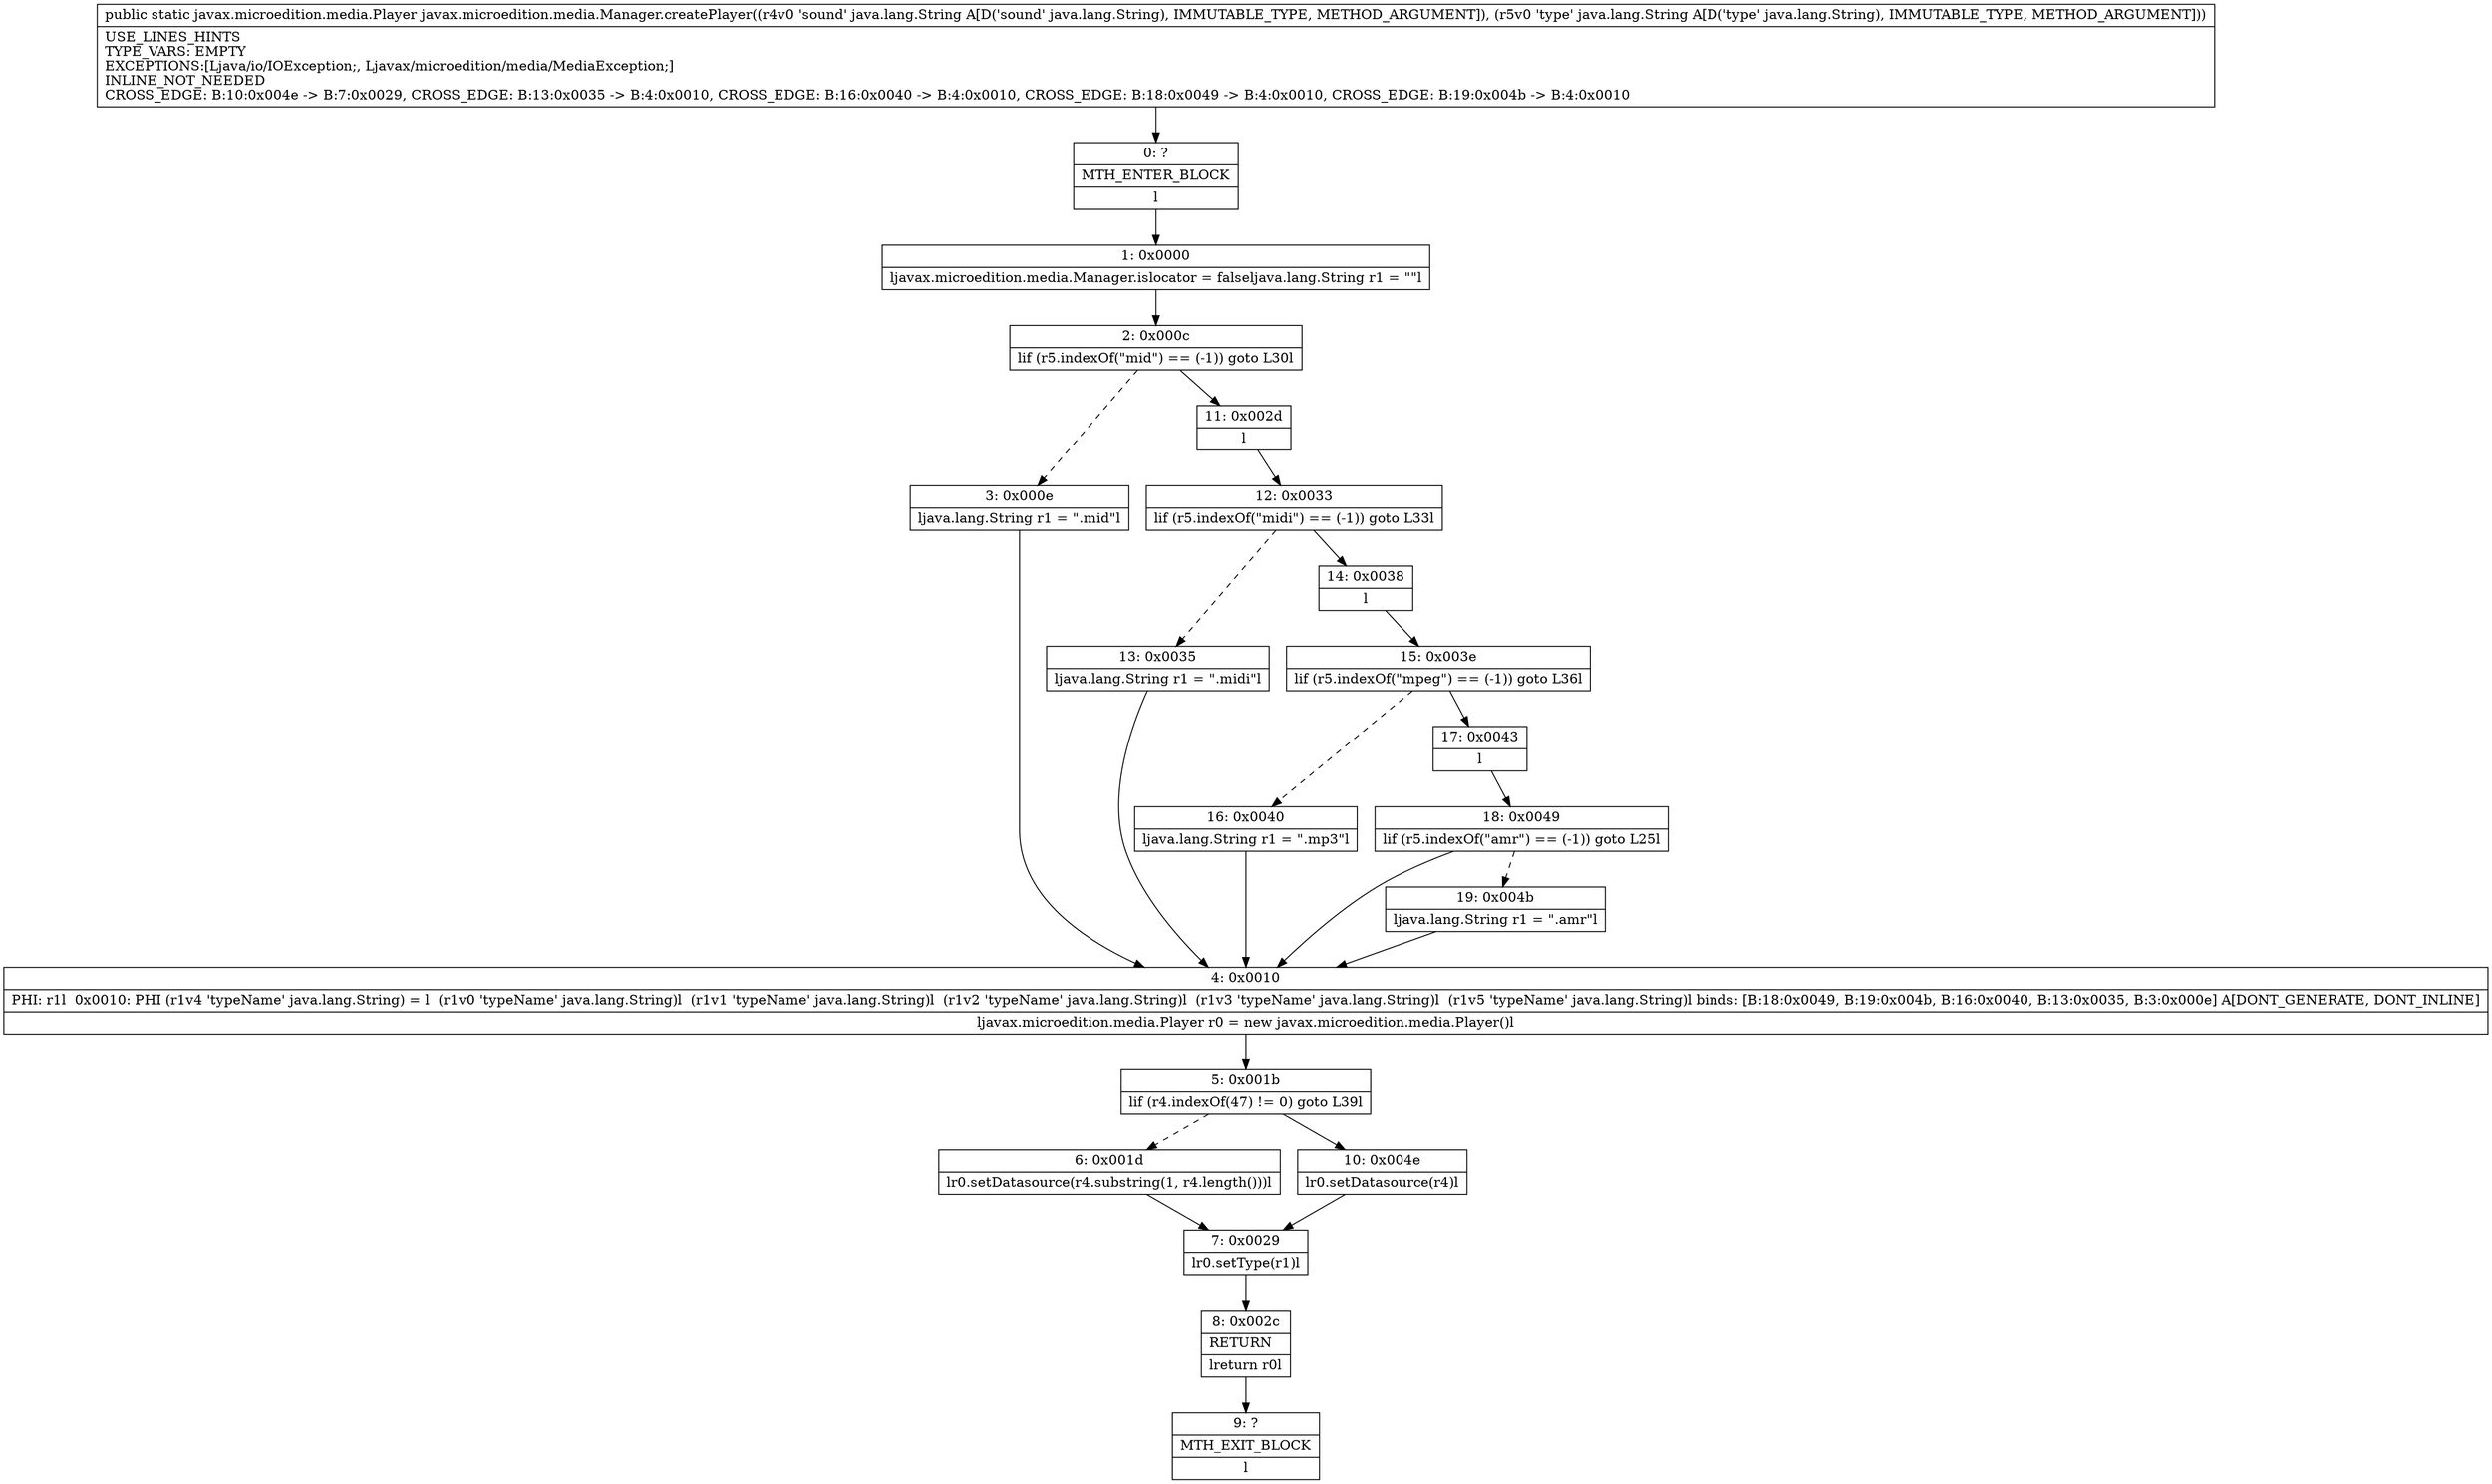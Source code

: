 digraph "CFG forjavax.microedition.media.Manager.createPlayer(Ljava\/lang\/String;Ljava\/lang\/String;)Ljavax\/microedition\/media\/Player;" {
Node_0 [shape=record,label="{0\:\ ?|MTH_ENTER_BLOCK\l|l}"];
Node_1 [shape=record,label="{1\:\ 0x0000|ljavax.microedition.media.Manager.islocator = falseljava.lang.String r1 = \"\"l}"];
Node_2 [shape=record,label="{2\:\ 0x000c|lif (r5.indexOf(\"mid\") == (\-1)) goto L30l}"];
Node_3 [shape=record,label="{3\:\ 0x000e|ljava.lang.String r1 = \".mid\"l}"];
Node_4 [shape=record,label="{4\:\ 0x0010|PHI: r1l  0x0010: PHI (r1v4 'typeName' java.lang.String) = l  (r1v0 'typeName' java.lang.String)l  (r1v1 'typeName' java.lang.String)l  (r1v2 'typeName' java.lang.String)l  (r1v3 'typeName' java.lang.String)l  (r1v5 'typeName' java.lang.String)l binds: [B:18:0x0049, B:19:0x004b, B:16:0x0040, B:13:0x0035, B:3:0x000e] A[DONT_GENERATE, DONT_INLINE]\l|ljavax.microedition.media.Player r0 = new javax.microedition.media.Player()l}"];
Node_5 [shape=record,label="{5\:\ 0x001b|lif (r4.indexOf(47) != 0) goto L39l}"];
Node_6 [shape=record,label="{6\:\ 0x001d|lr0.setDatasource(r4.substring(1, r4.length()))l}"];
Node_7 [shape=record,label="{7\:\ 0x0029|lr0.setType(r1)l}"];
Node_8 [shape=record,label="{8\:\ 0x002c|RETURN\l|lreturn r0l}"];
Node_9 [shape=record,label="{9\:\ ?|MTH_EXIT_BLOCK\l|l}"];
Node_10 [shape=record,label="{10\:\ 0x004e|lr0.setDatasource(r4)l}"];
Node_11 [shape=record,label="{11\:\ 0x002d|l}"];
Node_12 [shape=record,label="{12\:\ 0x0033|lif (r5.indexOf(\"midi\") == (\-1)) goto L33l}"];
Node_13 [shape=record,label="{13\:\ 0x0035|ljava.lang.String r1 = \".midi\"l}"];
Node_14 [shape=record,label="{14\:\ 0x0038|l}"];
Node_15 [shape=record,label="{15\:\ 0x003e|lif (r5.indexOf(\"mpeg\") == (\-1)) goto L36l}"];
Node_16 [shape=record,label="{16\:\ 0x0040|ljava.lang.String r1 = \".mp3\"l}"];
Node_17 [shape=record,label="{17\:\ 0x0043|l}"];
Node_18 [shape=record,label="{18\:\ 0x0049|lif (r5.indexOf(\"amr\") == (\-1)) goto L25l}"];
Node_19 [shape=record,label="{19\:\ 0x004b|ljava.lang.String r1 = \".amr\"l}"];
MethodNode[shape=record,label="{public static javax.microedition.media.Player javax.microedition.media.Manager.createPlayer((r4v0 'sound' java.lang.String A[D('sound' java.lang.String), IMMUTABLE_TYPE, METHOD_ARGUMENT]), (r5v0 'type' java.lang.String A[D('type' java.lang.String), IMMUTABLE_TYPE, METHOD_ARGUMENT]))  | USE_LINES_HINTS\lTYPE_VARS: EMPTY\lEXCEPTIONS:[Ljava\/io\/IOException;, Ljavax\/microedition\/media\/MediaException;]\lINLINE_NOT_NEEDED\lCROSS_EDGE: B:10:0x004e \-\> B:7:0x0029, CROSS_EDGE: B:13:0x0035 \-\> B:4:0x0010, CROSS_EDGE: B:16:0x0040 \-\> B:4:0x0010, CROSS_EDGE: B:18:0x0049 \-\> B:4:0x0010, CROSS_EDGE: B:19:0x004b \-\> B:4:0x0010\l}"];
MethodNode -> Node_0;
Node_0 -> Node_1;
Node_1 -> Node_2;
Node_2 -> Node_3[style=dashed];
Node_2 -> Node_11;
Node_3 -> Node_4;
Node_4 -> Node_5;
Node_5 -> Node_6[style=dashed];
Node_5 -> Node_10;
Node_6 -> Node_7;
Node_7 -> Node_8;
Node_8 -> Node_9;
Node_10 -> Node_7;
Node_11 -> Node_12;
Node_12 -> Node_13[style=dashed];
Node_12 -> Node_14;
Node_13 -> Node_4;
Node_14 -> Node_15;
Node_15 -> Node_16[style=dashed];
Node_15 -> Node_17;
Node_16 -> Node_4;
Node_17 -> Node_18;
Node_18 -> Node_4;
Node_18 -> Node_19[style=dashed];
Node_19 -> Node_4;
}

